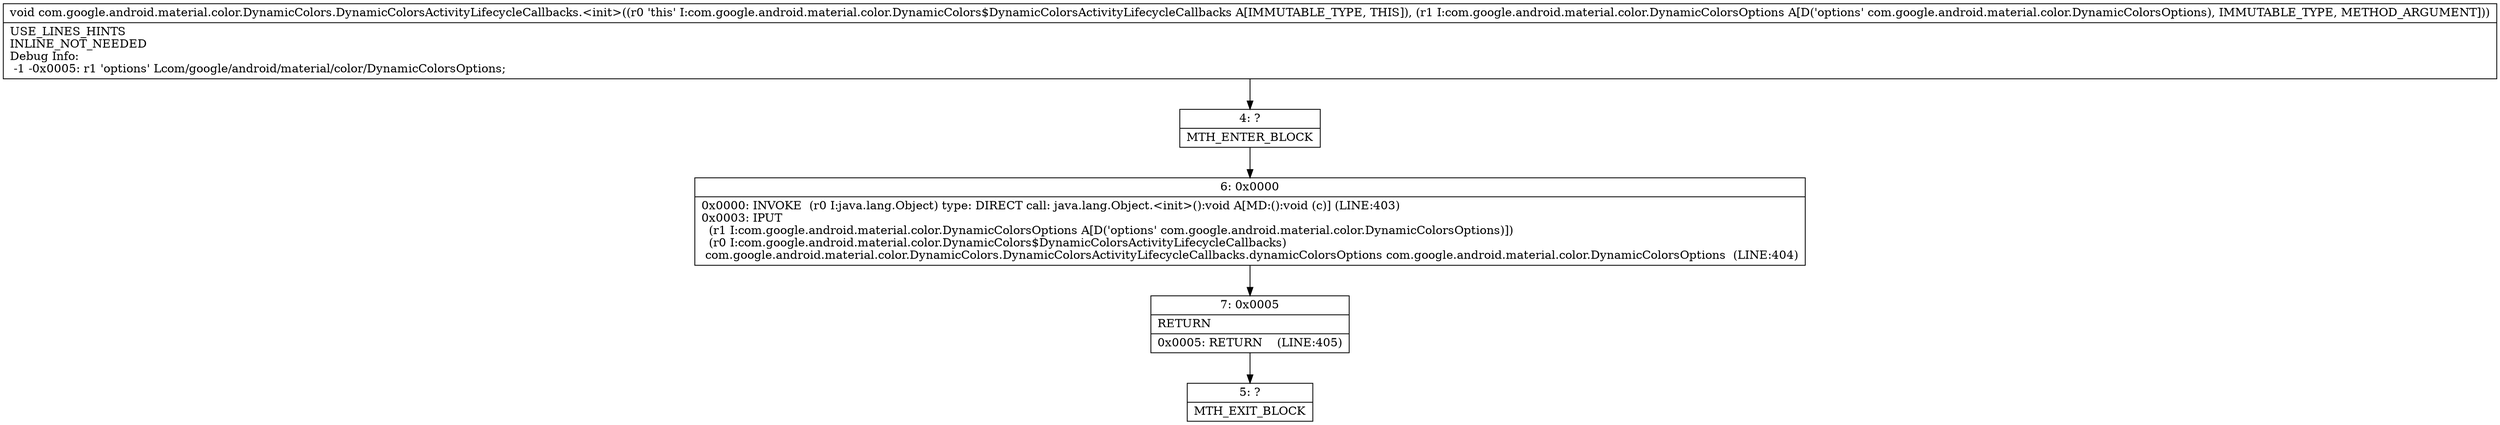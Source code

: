 digraph "CFG forcom.google.android.material.color.DynamicColors.DynamicColorsActivityLifecycleCallbacks.\<init\>(Lcom\/google\/android\/material\/color\/DynamicColorsOptions;)V" {
Node_4 [shape=record,label="{4\:\ ?|MTH_ENTER_BLOCK\l}"];
Node_6 [shape=record,label="{6\:\ 0x0000|0x0000: INVOKE  (r0 I:java.lang.Object) type: DIRECT call: java.lang.Object.\<init\>():void A[MD:():void (c)] (LINE:403)\l0x0003: IPUT  \l  (r1 I:com.google.android.material.color.DynamicColorsOptions A[D('options' com.google.android.material.color.DynamicColorsOptions)])\l  (r0 I:com.google.android.material.color.DynamicColors$DynamicColorsActivityLifecycleCallbacks)\l com.google.android.material.color.DynamicColors.DynamicColorsActivityLifecycleCallbacks.dynamicColorsOptions com.google.android.material.color.DynamicColorsOptions  (LINE:404)\l}"];
Node_7 [shape=record,label="{7\:\ 0x0005|RETURN\l|0x0005: RETURN    (LINE:405)\l}"];
Node_5 [shape=record,label="{5\:\ ?|MTH_EXIT_BLOCK\l}"];
MethodNode[shape=record,label="{void com.google.android.material.color.DynamicColors.DynamicColorsActivityLifecycleCallbacks.\<init\>((r0 'this' I:com.google.android.material.color.DynamicColors$DynamicColorsActivityLifecycleCallbacks A[IMMUTABLE_TYPE, THIS]), (r1 I:com.google.android.material.color.DynamicColorsOptions A[D('options' com.google.android.material.color.DynamicColorsOptions), IMMUTABLE_TYPE, METHOD_ARGUMENT]))  | USE_LINES_HINTS\lINLINE_NOT_NEEDED\lDebug Info:\l  \-1 \-0x0005: r1 'options' Lcom\/google\/android\/material\/color\/DynamicColorsOptions;\l}"];
MethodNode -> Node_4;Node_4 -> Node_6;
Node_6 -> Node_7;
Node_7 -> Node_5;
}

